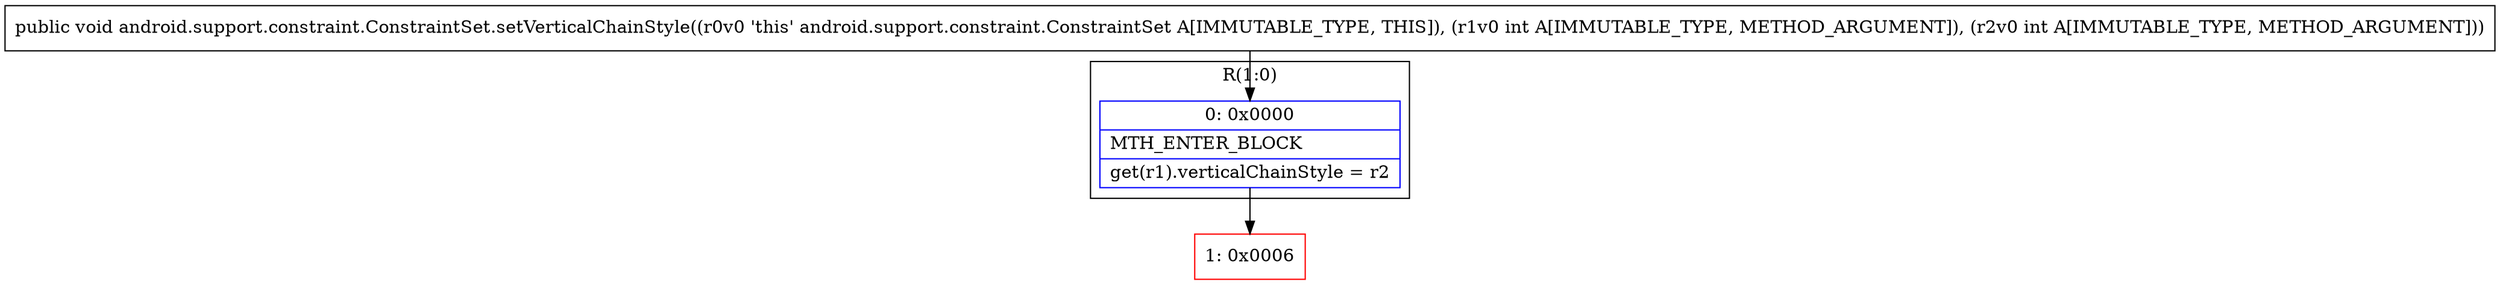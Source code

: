 digraph "CFG forandroid.support.constraint.ConstraintSet.setVerticalChainStyle(II)V" {
subgraph cluster_Region_1406091841 {
label = "R(1:0)";
node [shape=record,color=blue];
Node_0 [shape=record,label="{0\:\ 0x0000|MTH_ENTER_BLOCK\l|get(r1).verticalChainStyle = r2\l}"];
}
Node_1 [shape=record,color=red,label="{1\:\ 0x0006}"];
MethodNode[shape=record,label="{public void android.support.constraint.ConstraintSet.setVerticalChainStyle((r0v0 'this' android.support.constraint.ConstraintSet A[IMMUTABLE_TYPE, THIS]), (r1v0 int A[IMMUTABLE_TYPE, METHOD_ARGUMENT]), (r2v0 int A[IMMUTABLE_TYPE, METHOD_ARGUMENT])) }"];
MethodNode -> Node_0;
Node_0 -> Node_1;
}

